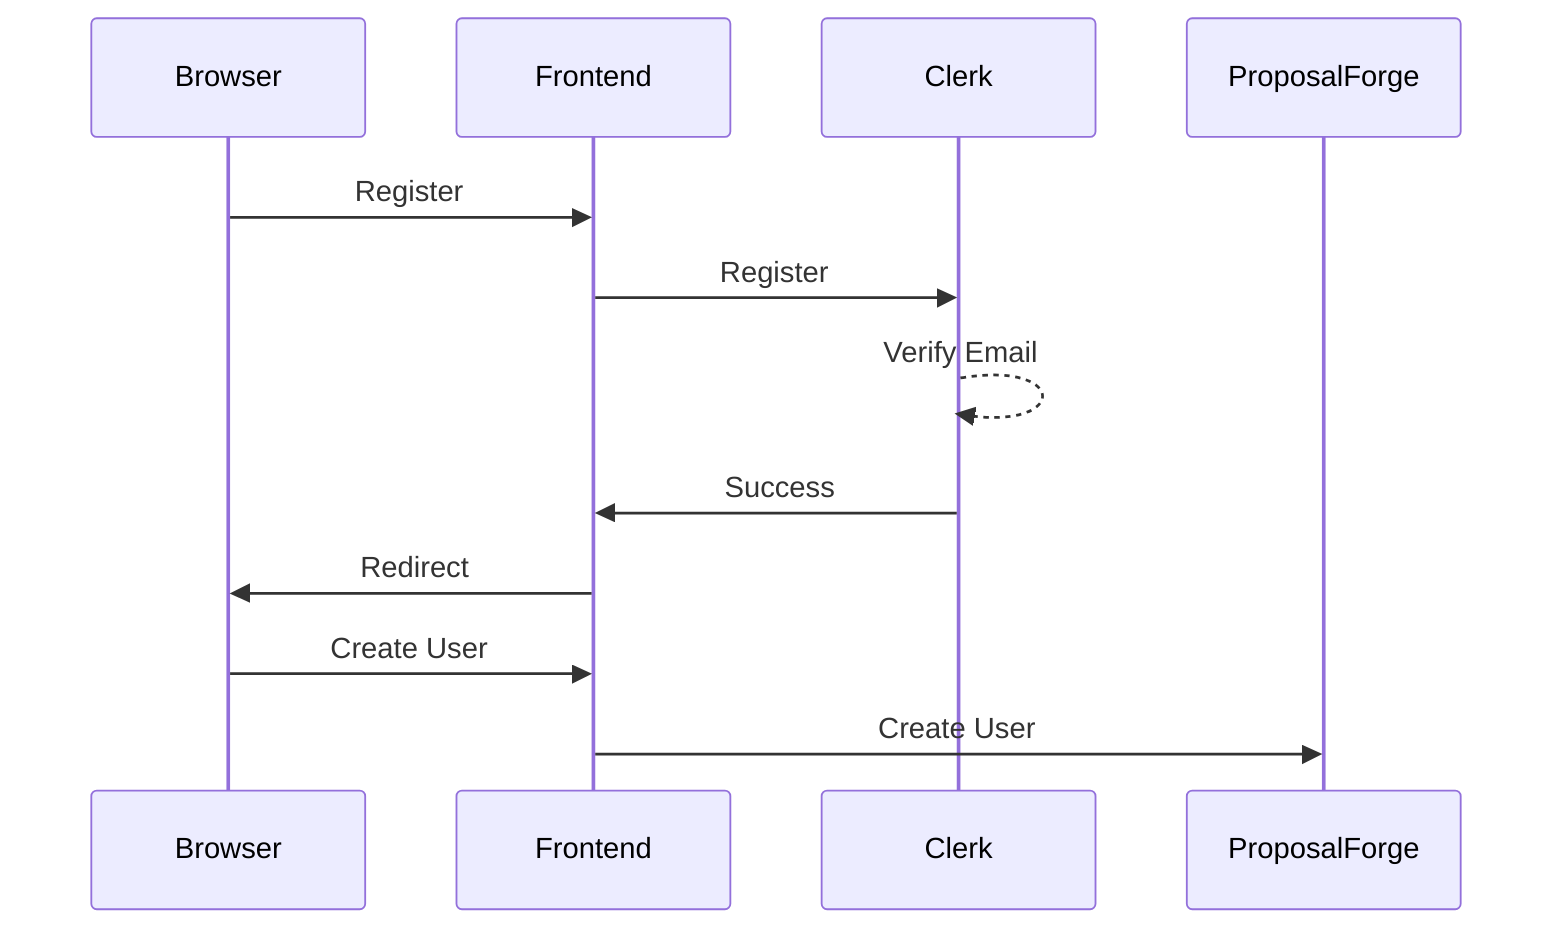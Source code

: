 sequenceDiagram
    participant Browser
    participant Frontend
    participant Clerk
    participant ProposalForge

    Browser->>Frontend: Register
    Frontend->>Clerk: Register
    Clerk-->>Clerk: Verify Email
    Clerk->>Frontend: Success
    Frontend->>Browser: Redirect
    Browser->>Frontend: Create User
    Frontend->>ProposalForge: Create User